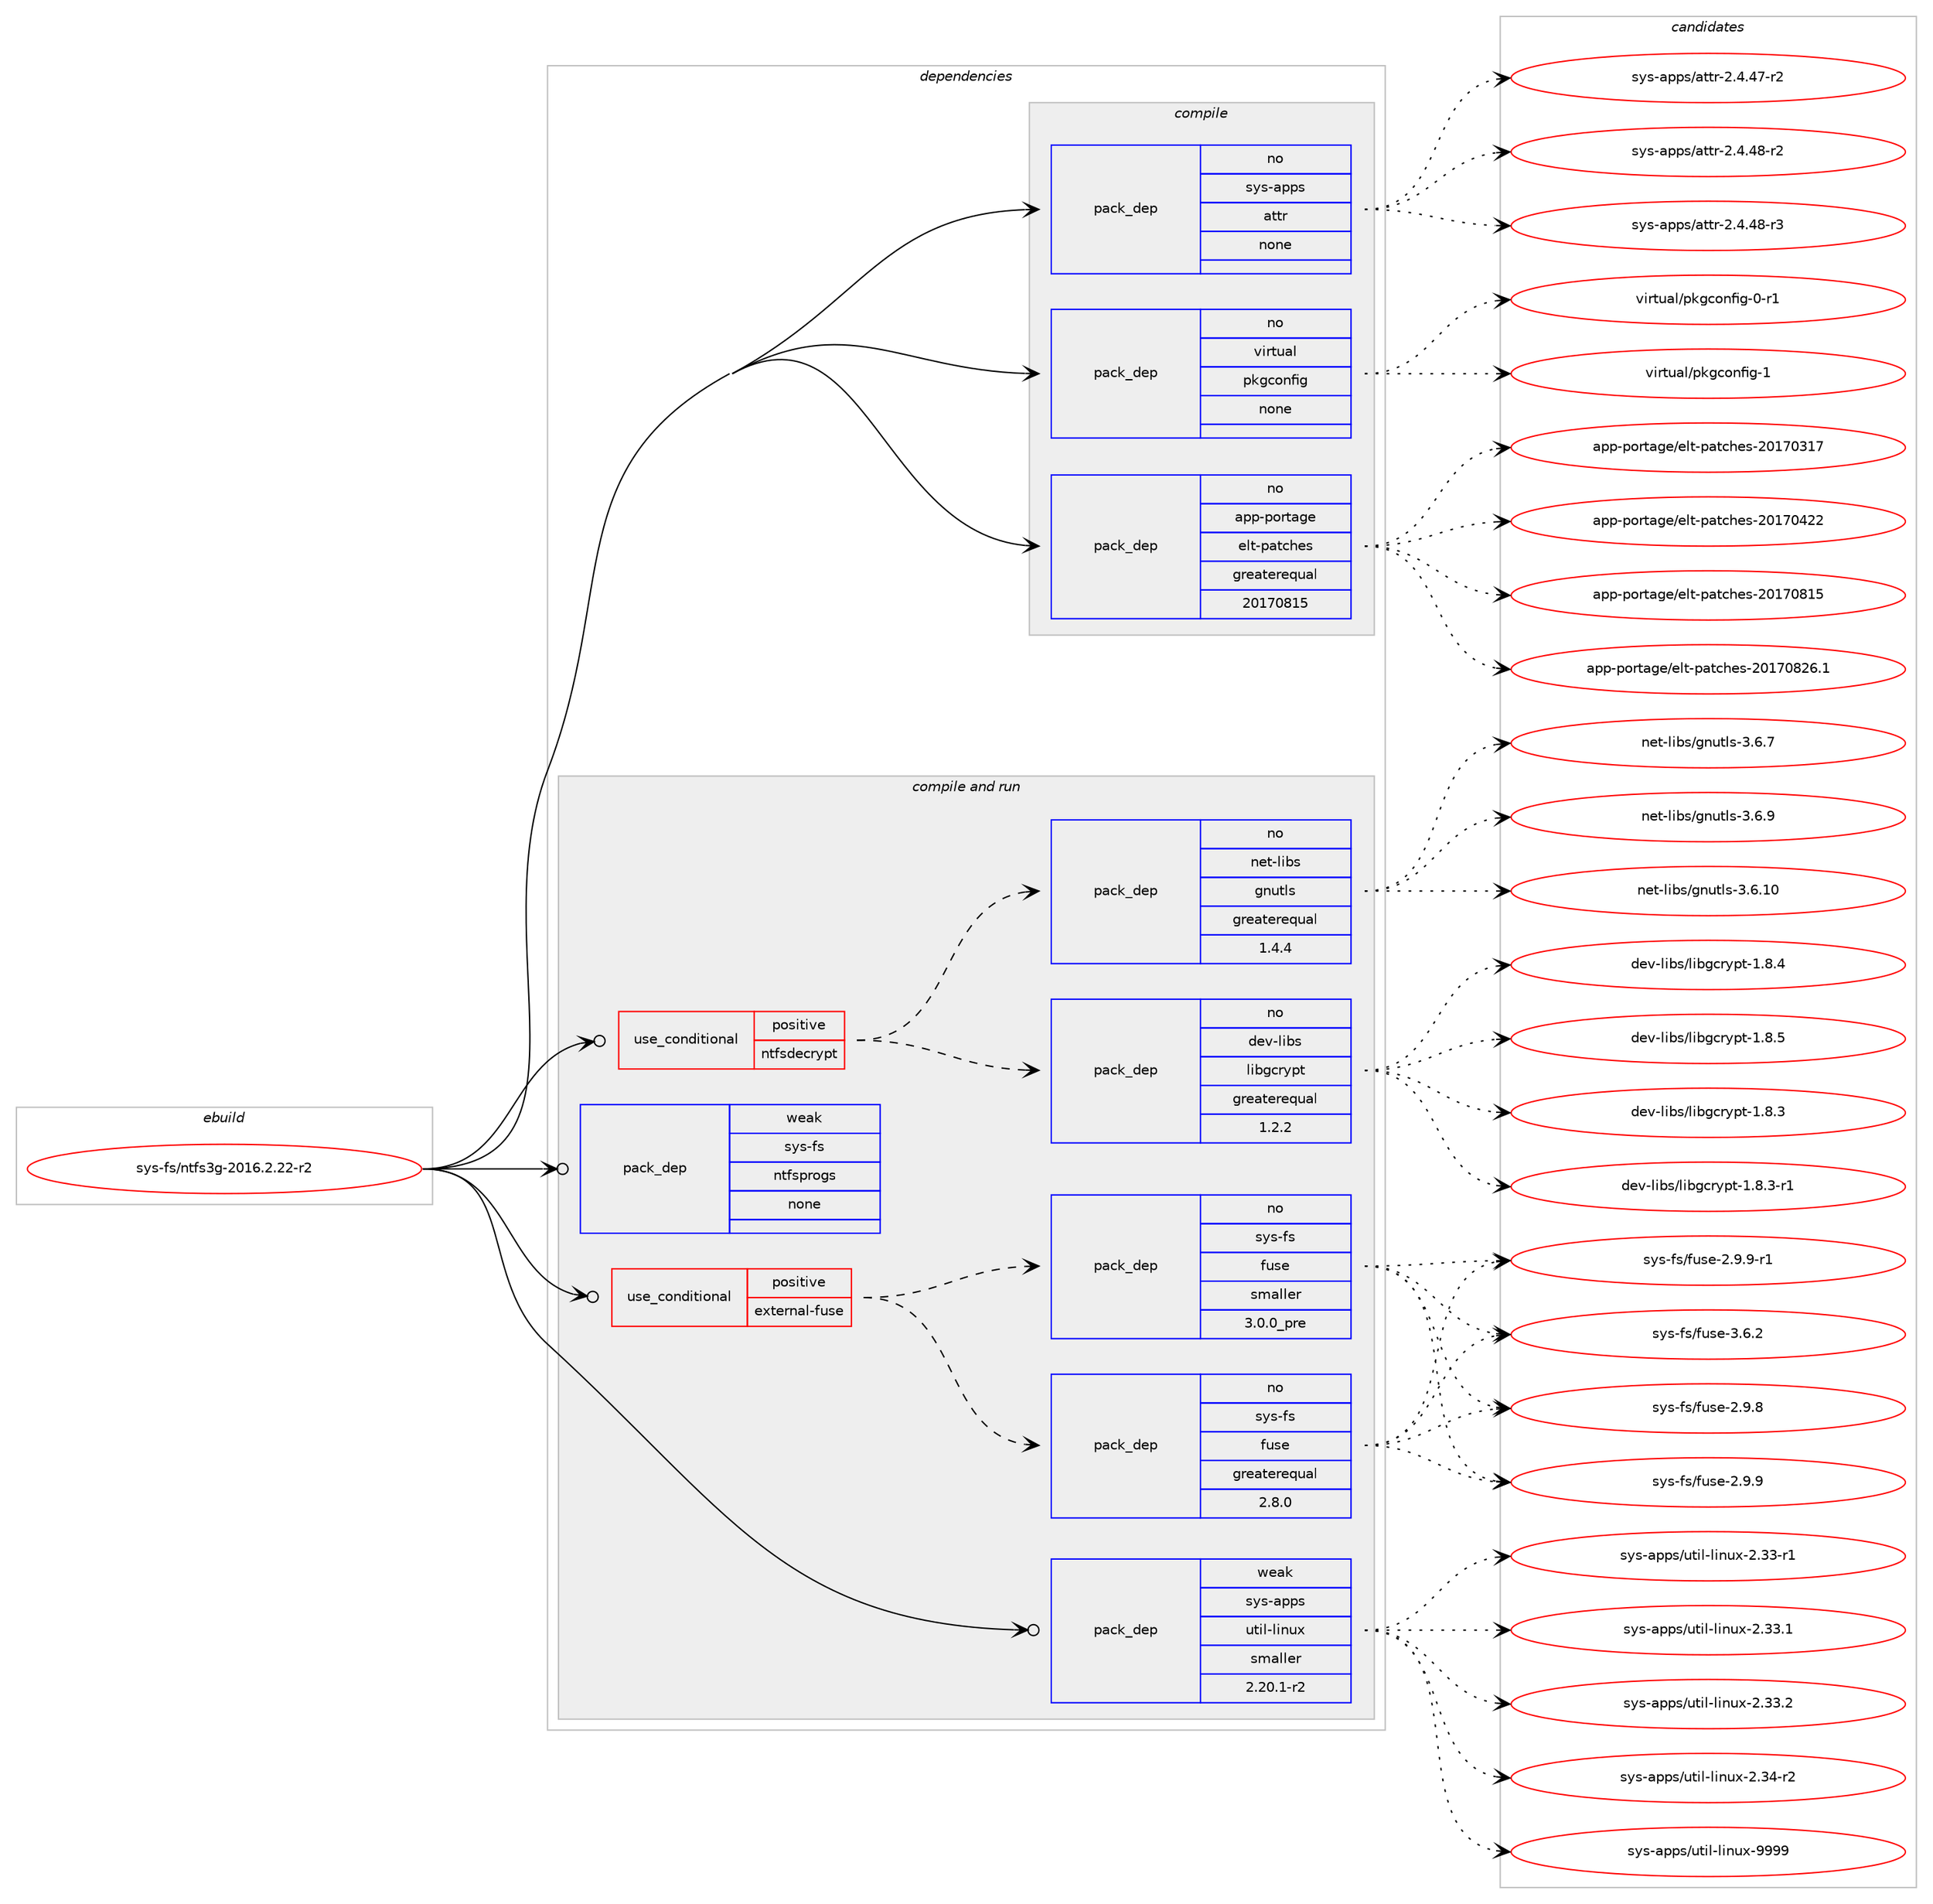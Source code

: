 digraph prolog {

# *************
# Graph options
# *************

newrank=true;
concentrate=true;
compound=true;
graph [rankdir=LR,fontname=Helvetica,fontsize=10,ranksep=1.5];#, ranksep=2.5, nodesep=0.2];
edge  [arrowhead=vee];
node  [fontname=Helvetica,fontsize=10];

# **********
# The ebuild
# **********

subgraph cluster_leftcol {
color=gray;
rank=same;
label=<<i>ebuild</i>>;
id [label="sys-fs/ntfs3g-2016.2.22-r2", color=red, width=4, href="../sys-fs/ntfs3g-2016.2.22-r2.svg"];
}

# ****************
# The dependencies
# ****************

subgraph cluster_midcol {
color=gray;
label=<<i>dependencies</i>>;
subgraph cluster_compile {
fillcolor="#eeeeee";
style=filled;
label=<<i>compile</i>>;
subgraph pack662497 {
dependency892672 [label=<<TABLE BORDER="0" CELLBORDER="1" CELLSPACING="0" CELLPADDING="4" WIDTH="220"><TR><TD ROWSPAN="6" CELLPADDING="30">pack_dep</TD></TR><TR><TD WIDTH="110">no</TD></TR><TR><TD>app-portage</TD></TR><TR><TD>elt-patches</TD></TR><TR><TD>greaterequal</TD></TR><TR><TD>20170815</TD></TR></TABLE>>, shape=none, color=blue];
}
id:e -> dependency892672:w [weight=20,style="solid",arrowhead="vee"];
subgraph pack662498 {
dependency892673 [label=<<TABLE BORDER="0" CELLBORDER="1" CELLSPACING="0" CELLPADDING="4" WIDTH="220"><TR><TD ROWSPAN="6" CELLPADDING="30">pack_dep</TD></TR><TR><TD WIDTH="110">no</TD></TR><TR><TD>sys-apps</TD></TR><TR><TD>attr</TD></TR><TR><TD>none</TD></TR><TR><TD></TD></TR></TABLE>>, shape=none, color=blue];
}
id:e -> dependency892673:w [weight=20,style="solid",arrowhead="vee"];
subgraph pack662499 {
dependency892674 [label=<<TABLE BORDER="0" CELLBORDER="1" CELLSPACING="0" CELLPADDING="4" WIDTH="220"><TR><TD ROWSPAN="6" CELLPADDING="30">pack_dep</TD></TR><TR><TD WIDTH="110">no</TD></TR><TR><TD>virtual</TD></TR><TR><TD>pkgconfig</TD></TR><TR><TD>none</TD></TR><TR><TD></TD></TR></TABLE>>, shape=none, color=blue];
}
id:e -> dependency892674:w [weight=20,style="solid",arrowhead="vee"];
}
subgraph cluster_compileandrun {
fillcolor="#eeeeee";
style=filled;
label=<<i>compile and run</i>>;
subgraph cond214522 {
dependency892675 [label=<<TABLE BORDER="0" CELLBORDER="1" CELLSPACING="0" CELLPADDING="4"><TR><TD ROWSPAN="3" CELLPADDING="10">use_conditional</TD></TR><TR><TD>positive</TD></TR><TR><TD>external-fuse</TD></TR></TABLE>>, shape=none, color=red];
subgraph pack662500 {
dependency892676 [label=<<TABLE BORDER="0" CELLBORDER="1" CELLSPACING="0" CELLPADDING="4" WIDTH="220"><TR><TD ROWSPAN="6" CELLPADDING="30">pack_dep</TD></TR><TR><TD WIDTH="110">no</TD></TR><TR><TD>sys-fs</TD></TR><TR><TD>fuse</TD></TR><TR><TD>greaterequal</TD></TR><TR><TD>2.8.0</TD></TR></TABLE>>, shape=none, color=blue];
}
dependency892675:e -> dependency892676:w [weight=20,style="dashed",arrowhead="vee"];
subgraph pack662501 {
dependency892677 [label=<<TABLE BORDER="0" CELLBORDER="1" CELLSPACING="0" CELLPADDING="4" WIDTH="220"><TR><TD ROWSPAN="6" CELLPADDING="30">pack_dep</TD></TR><TR><TD WIDTH="110">no</TD></TR><TR><TD>sys-fs</TD></TR><TR><TD>fuse</TD></TR><TR><TD>smaller</TD></TR><TR><TD>3.0.0_pre</TD></TR></TABLE>>, shape=none, color=blue];
}
dependency892675:e -> dependency892677:w [weight=20,style="dashed",arrowhead="vee"];
}
id:e -> dependency892675:w [weight=20,style="solid",arrowhead="odotvee"];
subgraph cond214523 {
dependency892678 [label=<<TABLE BORDER="0" CELLBORDER="1" CELLSPACING="0" CELLPADDING="4"><TR><TD ROWSPAN="3" CELLPADDING="10">use_conditional</TD></TR><TR><TD>positive</TD></TR><TR><TD>ntfsdecrypt</TD></TR></TABLE>>, shape=none, color=red];
subgraph pack662502 {
dependency892679 [label=<<TABLE BORDER="0" CELLBORDER="1" CELLSPACING="0" CELLPADDING="4" WIDTH="220"><TR><TD ROWSPAN="6" CELLPADDING="30">pack_dep</TD></TR><TR><TD WIDTH="110">no</TD></TR><TR><TD>dev-libs</TD></TR><TR><TD>libgcrypt</TD></TR><TR><TD>greaterequal</TD></TR><TR><TD>1.2.2</TD></TR></TABLE>>, shape=none, color=blue];
}
dependency892678:e -> dependency892679:w [weight=20,style="dashed",arrowhead="vee"];
subgraph pack662503 {
dependency892680 [label=<<TABLE BORDER="0" CELLBORDER="1" CELLSPACING="0" CELLPADDING="4" WIDTH="220"><TR><TD ROWSPAN="6" CELLPADDING="30">pack_dep</TD></TR><TR><TD WIDTH="110">no</TD></TR><TR><TD>net-libs</TD></TR><TR><TD>gnutls</TD></TR><TR><TD>greaterequal</TD></TR><TR><TD>1.4.4</TD></TR></TABLE>>, shape=none, color=blue];
}
dependency892678:e -> dependency892680:w [weight=20,style="dashed",arrowhead="vee"];
}
id:e -> dependency892678:w [weight=20,style="solid",arrowhead="odotvee"];
subgraph pack662504 {
dependency892681 [label=<<TABLE BORDER="0" CELLBORDER="1" CELLSPACING="0" CELLPADDING="4" WIDTH="220"><TR><TD ROWSPAN="6" CELLPADDING="30">pack_dep</TD></TR><TR><TD WIDTH="110">weak</TD></TR><TR><TD>sys-apps</TD></TR><TR><TD>util-linux</TD></TR><TR><TD>smaller</TD></TR><TR><TD>2.20.1-r2</TD></TR></TABLE>>, shape=none, color=blue];
}
id:e -> dependency892681:w [weight=20,style="solid",arrowhead="odotvee"];
subgraph pack662505 {
dependency892682 [label=<<TABLE BORDER="0" CELLBORDER="1" CELLSPACING="0" CELLPADDING="4" WIDTH="220"><TR><TD ROWSPAN="6" CELLPADDING="30">pack_dep</TD></TR><TR><TD WIDTH="110">weak</TD></TR><TR><TD>sys-fs</TD></TR><TR><TD>ntfsprogs</TD></TR><TR><TD>none</TD></TR><TR><TD></TD></TR></TABLE>>, shape=none, color=blue];
}
id:e -> dependency892682:w [weight=20,style="solid",arrowhead="odotvee"];
}
subgraph cluster_run {
fillcolor="#eeeeee";
style=filled;
label=<<i>run</i>>;
}
}

# **************
# The candidates
# **************

subgraph cluster_choices {
rank=same;
color=gray;
label=<<i>candidates</i>>;

subgraph choice662497 {
color=black;
nodesep=1;
choice97112112451121111141169710310147101108116451129711699104101115455048495548514955 [label="app-portage/elt-patches-20170317", color=red, width=4,href="../app-portage/elt-patches-20170317.svg"];
choice97112112451121111141169710310147101108116451129711699104101115455048495548525050 [label="app-portage/elt-patches-20170422", color=red, width=4,href="../app-portage/elt-patches-20170422.svg"];
choice97112112451121111141169710310147101108116451129711699104101115455048495548564953 [label="app-portage/elt-patches-20170815", color=red, width=4,href="../app-portage/elt-patches-20170815.svg"];
choice971121124511211111411697103101471011081164511297116991041011154550484955485650544649 [label="app-portage/elt-patches-20170826.1", color=red, width=4,href="../app-portage/elt-patches-20170826.1.svg"];
dependency892672:e -> choice97112112451121111141169710310147101108116451129711699104101115455048495548514955:w [style=dotted,weight="100"];
dependency892672:e -> choice97112112451121111141169710310147101108116451129711699104101115455048495548525050:w [style=dotted,weight="100"];
dependency892672:e -> choice97112112451121111141169710310147101108116451129711699104101115455048495548564953:w [style=dotted,weight="100"];
dependency892672:e -> choice971121124511211111411697103101471011081164511297116991041011154550484955485650544649:w [style=dotted,weight="100"];
}
subgraph choice662498 {
color=black;
nodesep=1;
choice11512111545971121121154797116116114455046524652554511450 [label="sys-apps/attr-2.4.47-r2", color=red, width=4,href="../sys-apps/attr-2.4.47-r2.svg"];
choice11512111545971121121154797116116114455046524652564511450 [label="sys-apps/attr-2.4.48-r2", color=red, width=4,href="../sys-apps/attr-2.4.48-r2.svg"];
choice11512111545971121121154797116116114455046524652564511451 [label="sys-apps/attr-2.4.48-r3", color=red, width=4,href="../sys-apps/attr-2.4.48-r3.svg"];
dependency892673:e -> choice11512111545971121121154797116116114455046524652554511450:w [style=dotted,weight="100"];
dependency892673:e -> choice11512111545971121121154797116116114455046524652564511450:w [style=dotted,weight="100"];
dependency892673:e -> choice11512111545971121121154797116116114455046524652564511451:w [style=dotted,weight="100"];
}
subgraph choice662499 {
color=black;
nodesep=1;
choice11810511411611797108471121071039911111010210510345484511449 [label="virtual/pkgconfig-0-r1", color=red, width=4,href="../virtual/pkgconfig-0-r1.svg"];
choice1181051141161179710847112107103991111101021051034549 [label="virtual/pkgconfig-1", color=red, width=4,href="../virtual/pkgconfig-1.svg"];
dependency892674:e -> choice11810511411611797108471121071039911111010210510345484511449:w [style=dotted,weight="100"];
dependency892674:e -> choice1181051141161179710847112107103991111101021051034549:w [style=dotted,weight="100"];
}
subgraph choice662500 {
color=black;
nodesep=1;
choice1151211154510211547102117115101455046574656 [label="sys-fs/fuse-2.9.8", color=red, width=4,href="../sys-fs/fuse-2.9.8.svg"];
choice1151211154510211547102117115101455046574657 [label="sys-fs/fuse-2.9.9", color=red, width=4,href="../sys-fs/fuse-2.9.9.svg"];
choice11512111545102115471021171151014550465746574511449 [label="sys-fs/fuse-2.9.9-r1", color=red, width=4,href="../sys-fs/fuse-2.9.9-r1.svg"];
choice1151211154510211547102117115101455146544650 [label="sys-fs/fuse-3.6.2", color=red, width=4,href="../sys-fs/fuse-3.6.2.svg"];
dependency892676:e -> choice1151211154510211547102117115101455046574656:w [style=dotted,weight="100"];
dependency892676:e -> choice1151211154510211547102117115101455046574657:w [style=dotted,weight="100"];
dependency892676:e -> choice11512111545102115471021171151014550465746574511449:w [style=dotted,weight="100"];
dependency892676:e -> choice1151211154510211547102117115101455146544650:w [style=dotted,weight="100"];
}
subgraph choice662501 {
color=black;
nodesep=1;
choice1151211154510211547102117115101455046574656 [label="sys-fs/fuse-2.9.8", color=red, width=4,href="../sys-fs/fuse-2.9.8.svg"];
choice1151211154510211547102117115101455046574657 [label="sys-fs/fuse-2.9.9", color=red, width=4,href="../sys-fs/fuse-2.9.9.svg"];
choice11512111545102115471021171151014550465746574511449 [label="sys-fs/fuse-2.9.9-r1", color=red, width=4,href="../sys-fs/fuse-2.9.9-r1.svg"];
choice1151211154510211547102117115101455146544650 [label="sys-fs/fuse-3.6.2", color=red, width=4,href="../sys-fs/fuse-3.6.2.svg"];
dependency892677:e -> choice1151211154510211547102117115101455046574656:w [style=dotted,weight="100"];
dependency892677:e -> choice1151211154510211547102117115101455046574657:w [style=dotted,weight="100"];
dependency892677:e -> choice11512111545102115471021171151014550465746574511449:w [style=dotted,weight="100"];
dependency892677:e -> choice1151211154510211547102117115101455146544650:w [style=dotted,weight="100"];
}
subgraph choice662502 {
color=black;
nodesep=1;
choice1001011184510810598115471081059810399114121112116454946564651 [label="dev-libs/libgcrypt-1.8.3", color=red, width=4,href="../dev-libs/libgcrypt-1.8.3.svg"];
choice10010111845108105981154710810598103991141211121164549465646514511449 [label="dev-libs/libgcrypt-1.8.3-r1", color=red, width=4,href="../dev-libs/libgcrypt-1.8.3-r1.svg"];
choice1001011184510810598115471081059810399114121112116454946564652 [label="dev-libs/libgcrypt-1.8.4", color=red, width=4,href="../dev-libs/libgcrypt-1.8.4.svg"];
choice1001011184510810598115471081059810399114121112116454946564653 [label="dev-libs/libgcrypt-1.8.5", color=red, width=4,href="../dev-libs/libgcrypt-1.8.5.svg"];
dependency892679:e -> choice1001011184510810598115471081059810399114121112116454946564651:w [style=dotted,weight="100"];
dependency892679:e -> choice10010111845108105981154710810598103991141211121164549465646514511449:w [style=dotted,weight="100"];
dependency892679:e -> choice1001011184510810598115471081059810399114121112116454946564652:w [style=dotted,weight="100"];
dependency892679:e -> choice1001011184510810598115471081059810399114121112116454946564653:w [style=dotted,weight="100"];
}
subgraph choice662503 {
color=black;
nodesep=1;
choice11010111645108105981154710311011711610811545514654464948 [label="net-libs/gnutls-3.6.10", color=red, width=4,href="../net-libs/gnutls-3.6.10.svg"];
choice110101116451081059811547103110117116108115455146544655 [label="net-libs/gnutls-3.6.7", color=red, width=4,href="../net-libs/gnutls-3.6.7.svg"];
choice110101116451081059811547103110117116108115455146544657 [label="net-libs/gnutls-3.6.9", color=red, width=4,href="../net-libs/gnutls-3.6.9.svg"];
dependency892680:e -> choice11010111645108105981154710311011711610811545514654464948:w [style=dotted,weight="100"];
dependency892680:e -> choice110101116451081059811547103110117116108115455146544655:w [style=dotted,weight="100"];
dependency892680:e -> choice110101116451081059811547103110117116108115455146544657:w [style=dotted,weight="100"];
}
subgraph choice662504 {
color=black;
nodesep=1;
choice1151211154597112112115471171161051084510810511011712045504651514511449 [label="sys-apps/util-linux-2.33-r1", color=red, width=4,href="../sys-apps/util-linux-2.33-r1.svg"];
choice1151211154597112112115471171161051084510810511011712045504651514649 [label="sys-apps/util-linux-2.33.1", color=red, width=4,href="../sys-apps/util-linux-2.33.1.svg"];
choice1151211154597112112115471171161051084510810511011712045504651514650 [label="sys-apps/util-linux-2.33.2", color=red, width=4,href="../sys-apps/util-linux-2.33.2.svg"];
choice1151211154597112112115471171161051084510810511011712045504651524511450 [label="sys-apps/util-linux-2.34-r2", color=red, width=4,href="../sys-apps/util-linux-2.34-r2.svg"];
choice115121115459711211211547117116105108451081051101171204557575757 [label="sys-apps/util-linux-9999", color=red, width=4,href="../sys-apps/util-linux-9999.svg"];
dependency892681:e -> choice1151211154597112112115471171161051084510810511011712045504651514511449:w [style=dotted,weight="100"];
dependency892681:e -> choice1151211154597112112115471171161051084510810511011712045504651514649:w [style=dotted,weight="100"];
dependency892681:e -> choice1151211154597112112115471171161051084510810511011712045504651514650:w [style=dotted,weight="100"];
dependency892681:e -> choice1151211154597112112115471171161051084510810511011712045504651524511450:w [style=dotted,weight="100"];
dependency892681:e -> choice115121115459711211211547117116105108451081051101171204557575757:w [style=dotted,weight="100"];
}
subgraph choice662505 {
color=black;
nodesep=1;
}
}

}

